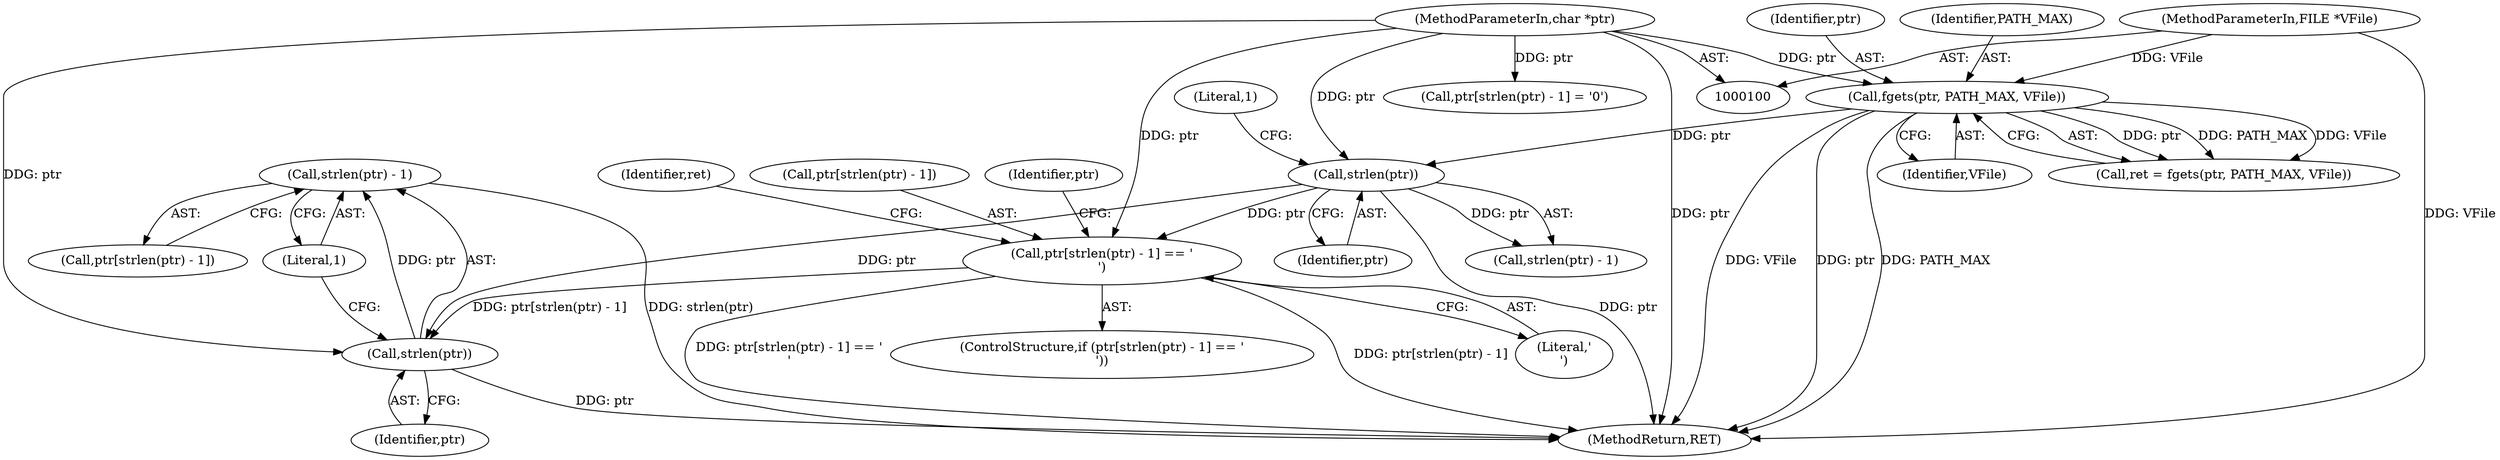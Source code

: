 digraph "1_tcpdump_9ba91381954ad325ea4fd26b9c65a8bd9a2a85b6@API" {
"1000128" [label="(Call,strlen(ptr) - 1)"];
"1000129" [label="(Call,strlen(ptr))"];
"1000117" [label="(Call,ptr[strlen(ptr) - 1] == '\n')"];
"1000121" [label="(Call,strlen(ptr))"];
"1000107" [label="(Call,fgets(ptr, PATH_MAX, VFile))"];
"1000102" [label="(MethodParameterIn,char *ptr)"];
"1000101" [label="(MethodParameterIn,FILE *VFile)"];
"1000131" [label="(Literal,1)"];
"1000123" [label="(Literal,1)"];
"1000117" [label="(Call,ptr[strlen(ptr) - 1] == '\n')"];
"1000102" [label="(MethodParameterIn,char *ptr)"];
"1000118" [label="(Call,ptr[strlen(ptr) - 1])"];
"1000120" [label="(Call,strlen(ptr) - 1)"];
"1000101" [label="(MethodParameterIn,FILE *VFile)"];
"1000130" [label="(Identifier,ptr)"];
"1000125" [label="(Call,ptr[strlen(ptr) - 1] = '\0')"];
"1000121" [label="(Call,strlen(ptr))"];
"1000127" [label="(Identifier,ptr)"];
"1000134" [label="(Identifier,ret)"];
"1000128" [label="(Call,strlen(ptr) - 1)"];
"1000126" [label="(Call,ptr[strlen(ptr) - 1])"];
"1000135" [label="(MethodReturn,RET)"];
"1000110" [label="(Identifier,VFile)"];
"1000109" [label="(Identifier,PATH_MAX)"];
"1000122" [label="(Identifier,ptr)"];
"1000105" [label="(Call,ret = fgets(ptr, PATH_MAX, VFile))"];
"1000116" [label="(ControlStructure,if (ptr[strlen(ptr) - 1] == '\n'))"];
"1000107" [label="(Call,fgets(ptr, PATH_MAX, VFile))"];
"1000108" [label="(Identifier,ptr)"];
"1000129" [label="(Call,strlen(ptr))"];
"1000124" [label="(Literal,'\n')"];
"1000128" -> "1000126"  [label="AST: "];
"1000128" -> "1000131"  [label="CFG: "];
"1000129" -> "1000128"  [label="AST: "];
"1000131" -> "1000128"  [label="AST: "];
"1000126" -> "1000128"  [label="CFG: "];
"1000128" -> "1000135"  [label="DDG: strlen(ptr)"];
"1000129" -> "1000128"  [label="DDG: ptr"];
"1000129" -> "1000130"  [label="CFG: "];
"1000130" -> "1000129"  [label="AST: "];
"1000131" -> "1000129"  [label="CFG: "];
"1000129" -> "1000135"  [label="DDG: ptr"];
"1000117" -> "1000129"  [label="DDG: ptr[strlen(ptr) - 1]"];
"1000121" -> "1000129"  [label="DDG: ptr"];
"1000102" -> "1000129"  [label="DDG: ptr"];
"1000117" -> "1000116"  [label="AST: "];
"1000117" -> "1000124"  [label="CFG: "];
"1000118" -> "1000117"  [label="AST: "];
"1000124" -> "1000117"  [label="AST: "];
"1000127" -> "1000117"  [label="CFG: "];
"1000134" -> "1000117"  [label="CFG: "];
"1000117" -> "1000135"  [label="DDG: ptr[strlen(ptr) - 1] == '\n'"];
"1000117" -> "1000135"  [label="DDG: ptr[strlen(ptr) - 1]"];
"1000121" -> "1000117"  [label="DDG: ptr"];
"1000102" -> "1000117"  [label="DDG: ptr"];
"1000121" -> "1000120"  [label="AST: "];
"1000121" -> "1000122"  [label="CFG: "];
"1000122" -> "1000121"  [label="AST: "];
"1000123" -> "1000121"  [label="CFG: "];
"1000121" -> "1000135"  [label="DDG: ptr"];
"1000121" -> "1000120"  [label="DDG: ptr"];
"1000107" -> "1000121"  [label="DDG: ptr"];
"1000102" -> "1000121"  [label="DDG: ptr"];
"1000107" -> "1000105"  [label="AST: "];
"1000107" -> "1000110"  [label="CFG: "];
"1000108" -> "1000107"  [label="AST: "];
"1000109" -> "1000107"  [label="AST: "];
"1000110" -> "1000107"  [label="AST: "];
"1000105" -> "1000107"  [label="CFG: "];
"1000107" -> "1000135"  [label="DDG: ptr"];
"1000107" -> "1000135"  [label="DDG: PATH_MAX"];
"1000107" -> "1000135"  [label="DDG: VFile"];
"1000107" -> "1000105"  [label="DDG: ptr"];
"1000107" -> "1000105"  [label="DDG: PATH_MAX"];
"1000107" -> "1000105"  [label="DDG: VFile"];
"1000102" -> "1000107"  [label="DDG: ptr"];
"1000101" -> "1000107"  [label="DDG: VFile"];
"1000102" -> "1000100"  [label="AST: "];
"1000102" -> "1000135"  [label="DDG: ptr"];
"1000102" -> "1000125"  [label="DDG: ptr"];
"1000101" -> "1000100"  [label="AST: "];
"1000101" -> "1000135"  [label="DDG: VFile"];
}
